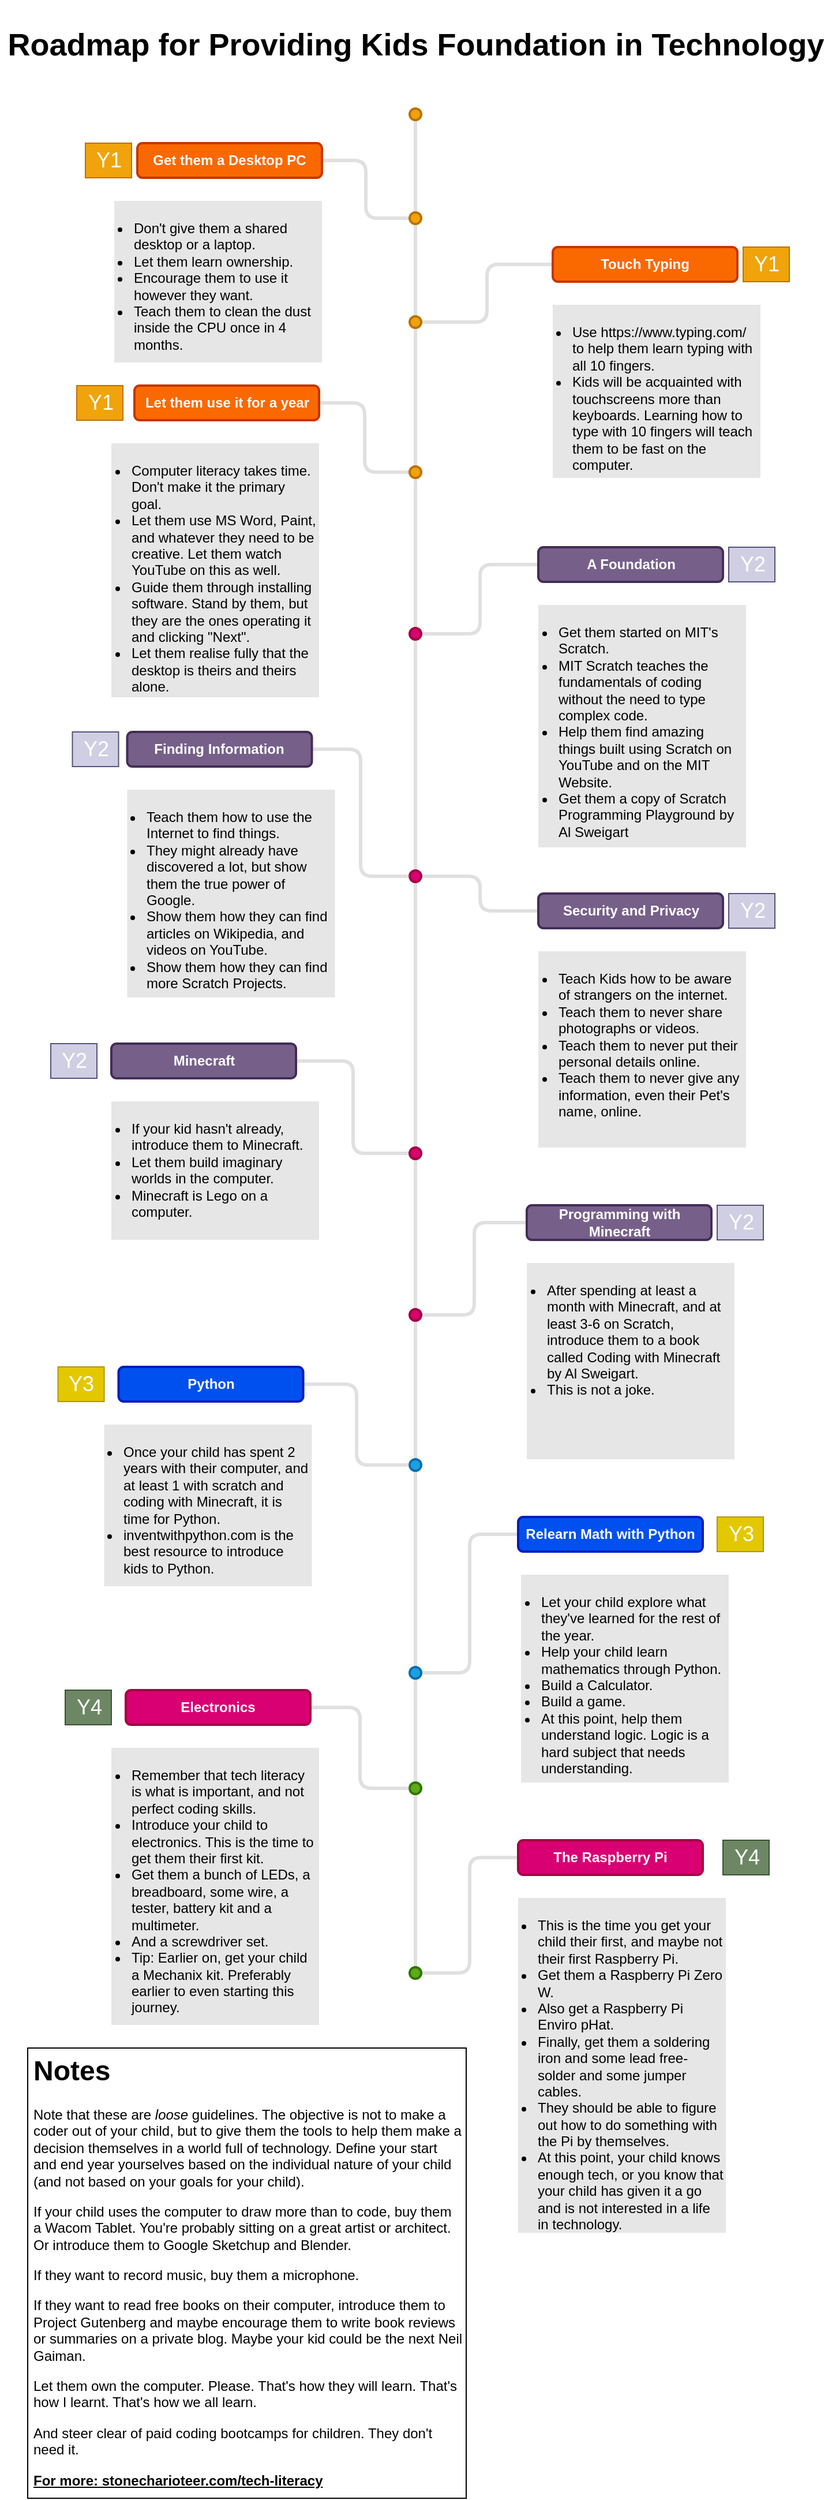 <mxfile version="13.7.7" type="github">
  <diagram id="ADbIuRsIv5Hx8pPA25rk" name="Page-1">
    <mxGraphModel dx="1422" dy="810" grid="1" gridSize="10" guides="1" tooltips="1" connect="1" arrows="1" fold="1" page="1" pageScale="1" pageWidth="850" pageHeight="1100" math="0" shadow="0">
      <root>
        <mxCell id="0" />
        <mxCell id="1" parent="0" />
        <mxCell id="pJR2RmS9D6GU43mJmb3n-33" value="" style="edgeStyle=elbowEdgeStyle;rounded=1;orthogonalLoop=1;jettySize=auto;html=1;endArrow=none;endFill=0;strokeColor=#999999;strokeWidth=3;opacity=30;" parent="1" source="pJR2RmS9D6GU43mJmb3n-24" target="pJR2RmS9D6GU43mJmb3n-32" edge="1">
          <mxGeometry relative="1" as="geometry" />
        </mxCell>
        <mxCell id="pJR2RmS9D6GU43mJmb3n-24" value="" style="ellipse;whiteSpace=wrap;html=1;aspect=fixed;fontColor=#ffffff;fillColor=#f0a30a;strokeWidth=2;strokeColor=#BD7000;" parent="1" vertex="1">
          <mxGeometry x="401" y="100" width="10" height="10" as="geometry" />
        </mxCell>
        <mxCell id="pJR2RmS9D6GU43mJmb3n-34" style="edgeStyle=elbowEdgeStyle;rounded=1;orthogonalLoop=1;jettySize=auto;html=1;entryX=0;entryY=0.5;entryDx=0;entryDy=0;endArrow=none;endFill=0;strokeColor=#999999;strokeWidth=3;opacity=30;" parent="1" source="pJR2RmS9D6GU43mJmb3n-29" target="pJR2RmS9D6GU43mJmb3n-32" edge="1">
          <mxGeometry relative="1" as="geometry" />
        </mxCell>
        <mxCell id="pJR2RmS9D6GU43mJmb3n-29" value="Get them a Desktop PC" style="rounded=1;whiteSpace=wrap;html=1;strokeColor=#C73500;strokeWidth=2;fillColor=#fa6800;fontColor=#ffffff;fontStyle=1" parent="1" vertex="1">
          <mxGeometry x="165" y="130" width="160" height="30" as="geometry" />
        </mxCell>
        <mxCell id="pJR2RmS9D6GU43mJmb3n-31" value="&lt;h2&gt;Roadmap for Providing Kids Foundation in Technology&lt;/h2&gt;" style="text;html=1;align=center;verticalAlign=middle;resizable=0;points=[];autosize=1;fontFamily=Helvetica;fontSize=18;" parent="1" vertex="1">
          <mxGeometry x="46" y="10" width="720" height="70" as="geometry" />
        </mxCell>
        <mxCell id="dCMkaDBT27g6itsRyK8f-4" value="" style="edgeStyle=elbowEdgeStyle;rounded=1;orthogonalLoop=1;jettySize=auto;html=1;endArrow=none;endFill=0;strokeColor=#999999;strokeWidth=3;fontFamily=Helvetica;fontSize=18;opacity=30;" parent="1" source="pJR2RmS9D6GU43mJmb3n-32" target="dCMkaDBT27g6itsRyK8f-3" edge="1">
          <mxGeometry relative="1" as="geometry" />
        </mxCell>
        <mxCell id="pJR2RmS9D6GU43mJmb3n-32" value="" style="ellipse;whiteSpace=wrap;html=1;aspect=fixed;fontColor=#ffffff;fillColor=#f0a30a;strokeWidth=2;strokeColor=#BD7000;" parent="1" vertex="1">
          <mxGeometry x="401" y="190" width="10" height="10" as="geometry" />
        </mxCell>
        <mxCell id="dCMkaDBT27g6itsRyK8f-1" value="&lt;ul&gt;&lt;li&gt;Don&#39;t give them a shared desktop or a laptop.&lt;/li&gt;&lt;li&gt;Let them learn ownership.&lt;br&gt;&lt;/li&gt;&lt;li&gt;Encourage them to use it however they want.&lt;/li&gt;&lt;li&gt;Teach them to clean the dust inside the CPU once in 4 months.&lt;br&gt;&lt;/li&gt;&lt;/ul&gt;" style="rounded=0;whiteSpace=wrap;html=1;strokeWidth=1;align=left;strokeColor=none;fillColor=#E6E6E6;verticalAlign=top;spacing=0;spacingLeft=-23;spacingRight=4;" parent="1" vertex="1">
          <mxGeometry x="145" y="180" width="180" height="140" as="geometry" />
        </mxCell>
        <mxCell id="dCMkaDBT27g6itsRyK8f-2" value="Y1" style="text;html=1;align=center;verticalAlign=middle;resizable=0;points=[];autosize=1;fontSize=18;fontFamily=Helvetica;fillColor=#f0a30a;strokeColor=#BD7000;fontColor=#ffffff;" parent="1" vertex="1">
          <mxGeometry x="120" y="130" width="40" height="30" as="geometry" />
        </mxCell>
        <mxCell id="dCMkaDBT27g6itsRyK8f-6" style="edgeStyle=elbowEdgeStyle;rounded=1;orthogonalLoop=1;jettySize=auto;html=1;endArrow=none;endFill=0;strokeColor=#999999;strokeWidth=3;fontFamily=Helvetica;fontSize=18;opacity=30;" parent="1" source="dCMkaDBT27g6itsRyK8f-3" target="dCMkaDBT27g6itsRyK8f-5" edge="1">
          <mxGeometry relative="1" as="geometry" />
        </mxCell>
        <mxCell id="dCMkaDBT27g6itsRyK8f-10" value="" style="edgeStyle=elbowEdgeStyle;rounded=1;orthogonalLoop=1;jettySize=auto;html=1;endArrow=none;endFill=0;strokeColor=#999999;strokeWidth=3;fontFamily=Helvetica;fontSize=18;opacity=30;" parent="1" source="dCMkaDBT27g6itsRyK8f-3" target="dCMkaDBT27g6itsRyK8f-9" edge="1">
          <mxGeometry relative="1" as="geometry" />
        </mxCell>
        <mxCell id="dCMkaDBT27g6itsRyK8f-3" value="" style="ellipse;whiteSpace=wrap;html=1;aspect=fixed;fontColor=#ffffff;fillColor=#f0a30a;strokeWidth=2;strokeColor=#BD7000;" parent="1" vertex="1">
          <mxGeometry x="401" y="280" width="10" height="10" as="geometry" />
        </mxCell>
        <mxCell id="dCMkaDBT27g6itsRyK8f-5" value="Touch Typing" style="rounded=1;whiteSpace=wrap;html=1;strokeColor=#C73500;strokeWidth=2;fillColor=#fa6800;fontColor=#ffffff;fontStyle=1" parent="1" vertex="1">
          <mxGeometry x="525" y="220" width="160" height="30" as="geometry" />
        </mxCell>
        <mxCell id="dCMkaDBT27g6itsRyK8f-7" value="&lt;ul&gt;&lt;li&gt;Use https://www.typing.com/ to help them learn typing with all 10 fingers.&lt;/li&gt;&lt;li&gt;Kids will be acquainted with touchscreens more than keyboards. Learning how to type with 10 fingers will teach them to be fast on the computer.&lt;br&gt;&lt;/li&gt;&lt;/ul&gt;" style="rounded=0;whiteSpace=wrap;html=1;strokeWidth=1;align=left;strokeColor=none;fillColor=#E6E6E6;verticalAlign=top;spacing=0;spacingLeft=-23;spacingRight=4;" parent="1" vertex="1">
          <mxGeometry x="525" y="270" width="180" height="150" as="geometry" />
        </mxCell>
        <mxCell id="dCMkaDBT27g6itsRyK8f-8" value="Y1" style="text;html=1;align=center;verticalAlign=middle;resizable=0;points=[];autosize=1;fontSize=18;fontFamily=Helvetica;fillColor=#f0a30a;strokeColor=#BD7000;fontColor=#ffffff;" parent="1" vertex="1">
          <mxGeometry x="690" y="220" width="40" height="30" as="geometry" />
        </mxCell>
        <mxCell id="T3fCoR8DOI1882rIEYq2-2" value="" style="edgeStyle=orthogonalEdgeStyle;rounded=0;orthogonalLoop=1;jettySize=auto;html=1;strokeWidth=3;strokeColor=#999999;opacity=30;endArrow=none;endFill=0;" edge="1" parent="1" source="dCMkaDBT27g6itsRyK8f-9" target="T3fCoR8DOI1882rIEYq2-1">
          <mxGeometry relative="1" as="geometry" />
        </mxCell>
        <mxCell id="T3fCoR8DOI1882rIEYq2-4" value="" style="edgeStyle=elbowEdgeStyle;rounded=1;orthogonalLoop=1;jettySize=auto;html=1;strokeWidth=3;opacity=30;strokeColor=#999999;endArrow=none;endFill=0;entryX=1;entryY=0.5;entryDx=0;entryDy=0;" edge="1" parent="1" source="dCMkaDBT27g6itsRyK8f-9" target="T3fCoR8DOI1882rIEYq2-5">
          <mxGeometry relative="1" as="geometry">
            <mxPoint x="265" y="400" as="targetPoint" />
          </mxGeometry>
        </mxCell>
        <mxCell id="dCMkaDBT27g6itsRyK8f-9" value="" style="ellipse;whiteSpace=wrap;html=1;aspect=fixed;fontColor=#ffffff;fillColor=#f0a30a;strokeWidth=2;strokeColor=#BD7000;" parent="1" vertex="1">
          <mxGeometry x="401" y="410" width="10" height="10" as="geometry" />
        </mxCell>
        <mxCell id="T3fCoR8DOI1882rIEYq2-9" value="" style="edgeStyle=elbowEdgeStyle;rounded=1;orthogonalLoop=1;jettySize=auto;html=1;endArrow=none;endFill=0;strokeColor=#999999;strokeWidth=3;opacity=30;" edge="1" parent="1" source="T3fCoR8DOI1882rIEYq2-1" target="T3fCoR8DOI1882rIEYq2-8">
          <mxGeometry relative="1" as="geometry" />
        </mxCell>
        <mxCell id="T3fCoR8DOI1882rIEYq2-13" style="edgeStyle=elbowEdgeStyle;rounded=1;orthogonalLoop=1;jettySize=auto;html=1;entryX=0;entryY=0.5;entryDx=0;entryDy=0;endArrow=none;endFill=0;strokeColor=#999999;strokeWidth=3;opacity=30;" edge="1" parent="1" source="T3fCoR8DOI1882rIEYq2-1" target="T3fCoR8DOI1882rIEYq2-10">
          <mxGeometry relative="1" as="geometry" />
        </mxCell>
        <mxCell id="T3fCoR8DOI1882rIEYq2-1" value="" style="ellipse;whiteSpace=wrap;html=1;aspect=fixed;fillColor=#d80073;strokeWidth=2;strokeColor=#A50040;fontColor=#ffffff;" vertex="1" parent="1">
          <mxGeometry x="401" y="550" width="10" height="10" as="geometry" />
        </mxCell>
        <mxCell id="T3fCoR8DOI1882rIEYq2-5" value="Let them use it for a year" style="rounded=1;whiteSpace=wrap;html=1;strokeColor=#C73500;strokeWidth=2;fillColor=#fa6800;fontColor=#ffffff;fontStyle=1" vertex="1" parent="1">
          <mxGeometry x="162.5" y="340" width="160" height="30" as="geometry" />
        </mxCell>
        <mxCell id="T3fCoR8DOI1882rIEYq2-6" value="Y1" style="text;html=1;align=center;verticalAlign=middle;resizable=0;points=[];autosize=1;fontSize=18;fontFamily=Helvetica;fillColor=#f0a30a;strokeColor=#BD7000;fontColor=#ffffff;" vertex="1" parent="1">
          <mxGeometry x="112.5" y="340" width="40" height="30" as="geometry" />
        </mxCell>
        <mxCell id="T3fCoR8DOI1882rIEYq2-7" value="&lt;ul&gt;&lt;li&gt;Computer literacy takes time. Don&#39;t make it the primary goal.&lt;/li&gt;&lt;li&gt;Let them use MS Word, Paint, and whatever they need to be creative. Let them watch YouTube on this as well.&lt;/li&gt;&lt;li&gt;Guide them through installing software. Stand by them, but they are the ones operating it and clicking &quot;Next&quot;.&lt;/li&gt;&lt;li&gt;Let them realise fully that the desktop is theirs and theirs alone.&lt;/li&gt;&lt;/ul&gt;" style="rounded=0;whiteSpace=wrap;html=1;strokeWidth=1;align=left;strokeColor=none;fillColor=#E6E6E6;verticalAlign=top;spacing=0;spacingLeft=-23;spacingRight=4;" vertex="1" parent="1">
          <mxGeometry x="142.5" y="390" width="180" height="220" as="geometry" />
        </mxCell>
        <mxCell id="T3fCoR8DOI1882rIEYq2-21" style="edgeStyle=elbowEdgeStyle;rounded=1;orthogonalLoop=1;jettySize=auto;html=1;entryX=0;entryY=0.5;entryDx=0;entryDy=0;endArrow=none;endFill=0;strokeColor=#999999;strokeWidth=3;fontColor=#FFFFFF;opacity=30;" edge="1" parent="1" source="T3fCoR8DOI1882rIEYq2-8" target="T3fCoR8DOI1882rIEYq2-18">
          <mxGeometry relative="1" as="geometry" />
        </mxCell>
        <mxCell id="T3fCoR8DOI1882rIEYq2-23" value="" style="edgeStyle=elbowEdgeStyle;rounded=1;orthogonalLoop=1;jettySize=auto;html=1;endArrow=none;endFill=0;strokeColor=#999999;strokeWidth=3;fontColor=#FFFFFF;opacity=30;" edge="1" parent="1" source="T3fCoR8DOI1882rIEYq2-8" target="T3fCoR8DOI1882rIEYq2-22">
          <mxGeometry relative="1" as="geometry" />
        </mxCell>
        <mxCell id="T3fCoR8DOI1882rIEYq2-8" value="" style="ellipse;whiteSpace=wrap;html=1;aspect=fixed;fontColor=#ffffff;fillColor=#d80073;strokeWidth=2;strokeColor=#A50040;" vertex="1" parent="1">
          <mxGeometry x="401" y="760" width="10" height="10" as="geometry" />
        </mxCell>
        <mxCell id="T3fCoR8DOI1882rIEYq2-10" value="A Foundation" style="rounded=1;whiteSpace=wrap;html=1;strokeColor=#432D57;strokeWidth=2;fillColor=#76608a;fontColor=#ffffff;fontStyle=1" vertex="1" parent="1">
          <mxGeometry x="512.5" y="480" width="160" height="30" as="geometry" />
        </mxCell>
        <mxCell id="T3fCoR8DOI1882rIEYq2-11" value="&lt;ul&gt;&lt;li&gt;Get them started on MIT&#39;s Scratch.&lt;/li&gt;&lt;li&gt;MIT Scratch teaches the fundamentals of coding without the need to type complex code.&lt;/li&gt;&lt;li&gt;Help them find amazing things built using Scratch on YouTube and on the MIT Website.&lt;/li&gt;&lt;li&gt;Get them a copy of Scratch Programming Playground by Al Sweigart&lt;/li&gt;&lt;/ul&gt;" style="rounded=0;whiteSpace=wrap;html=1;strokeWidth=1;align=left;strokeColor=none;fillColor=#E6E6E6;verticalAlign=top;spacing=0;spacingLeft=-23;spacingRight=4;" vertex="1" parent="1">
          <mxGeometry x="512.5" y="530" width="180" height="210" as="geometry" />
        </mxCell>
        <mxCell id="T3fCoR8DOI1882rIEYq2-12" value="Y2" style="text;html=1;align=center;verticalAlign=middle;resizable=0;points=[];autosize=1;fontSize=18;fontFamily=Helvetica;fillColor=#d0cee2;strokeColor=#56517e;fontColor=#FFFFFF;" vertex="1" parent="1">
          <mxGeometry x="677.5" y="480" width="40" height="30" as="geometry" />
        </mxCell>
        <mxCell id="T3fCoR8DOI1882rIEYq2-17" style="edgeStyle=elbowEdgeStyle;rounded=1;orthogonalLoop=1;jettySize=auto;html=1;entryX=0;entryY=0.5;entryDx=0;entryDy=0;endArrow=none;endFill=0;strokeColor=#999999;strokeWidth=3;fontColor=#FFFFFF;opacity=30;" edge="1" parent="1" source="T3fCoR8DOI1882rIEYq2-14" target="T3fCoR8DOI1882rIEYq2-8">
          <mxGeometry relative="1" as="geometry" />
        </mxCell>
        <mxCell id="T3fCoR8DOI1882rIEYq2-14" value="Finding Information" style="rounded=1;whiteSpace=wrap;html=1;strokeColor=#432D57;strokeWidth=2;fillColor=#76608a;fontColor=#ffffff;fontStyle=1" vertex="1" parent="1">
          <mxGeometry x="156.25" y="640" width="160" height="30" as="geometry" />
        </mxCell>
        <mxCell id="T3fCoR8DOI1882rIEYq2-15" value="&lt;ul&gt;&lt;li&gt;Teach them how to use the Internet to find things.&lt;/li&gt;&lt;li&gt;They might already have discovered a lot, but show them the true power of Google.&lt;/li&gt;&lt;li&gt;Show them how they can find articles on Wikipedia, and videos on YouTube.&lt;/li&gt;&lt;li&gt;Show them how they can find more Scratch Projects.&lt;/li&gt;&lt;/ul&gt;" style="rounded=0;whiteSpace=wrap;html=1;strokeWidth=1;align=left;strokeColor=none;fillColor=#E6E6E6;verticalAlign=top;spacing=0;spacingLeft=-23;spacingRight=4;" vertex="1" parent="1">
          <mxGeometry x="156.25" y="690" width="180" height="180" as="geometry" />
        </mxCell>
        <mxCell id="T3fCoR8DOI1882rIEYq2-16" value="Y2" style="text;html=1;align=center;verticalAlign=middle;resizable=0;points=[];autosize=1;fontSize=18;fontFamily=Helvetica;fillColor=#d0cee2;strokeColor=#56517e;fontColor=#FFFFFF;" vertex="1" parent="1">
          <mxGeometry x="108.75" y="640" width="40" height="30" as="geometry" />
        </mxCell>
        <mxCell id="T3fCoR8DOI1882rIEYq2-18" value="Security and Privacy" style="rounded=1;whiteSpace=wrap;html=1;strokeColor=#432D57;strokeWidth=2;fillColor=#76608a;fontColor=#ffffff;fontStyle=1" vertex="1" parent="1">
          <mxGeometry x="512.5" y="780" width="160" height="30" as="geometry" />
        </mxCell>
        <mxCell id="T3fCoR8DOI1882rIEYq2-19" value="&lt;ul&gt;&lt;li&gt;Teach Kids how to be aware of strangers on the internet.&lt;/li&gt;&lt;li&gt;Teach them to never share photographs or videos.&lt;/li&gt;&lt;li&gt;Teach them to never put their personal details online.&lt;/li&gt;&lt;li&gt;Teach them to never give any information, even their Pet&#39;s name, online.&lt;/li&gt;&lt;/ul&gt;" style="rounded=0;whiteSpace=wrap;html=1;strokeWidth=1;align=left;strokeColor=none;fillColor=#E6E6E6;verticalAlign=top;spacing=0;spacingLeft=-23;spacingRight=4;" vertex="1" parent="1">
          <mxGeometry x="512.5" y="830" width="180" height="170" as="geometry" />
        </mxCell>
        <mxCell id="T3fCoR8DOI1882rIEYq2-20" value="Y2" style="text;html=1;align=center;verticalAlign=middle;resizable=0;points=[];autosize=1;fontSize=18;fontFamily=Helvetica;fillColor=#d0cee2;strokeColor=#56517e;fontColor=#FFFFFF;" vertex="1" parent="1">
          <mxGeometry x="677.5" y="780" width="40" height="30" as="geometry" />
        </mxCell>
        <mxCell id="T3fCoR8DOI1882rIEYq2-27" style="edgeStyle=elbowEdgeStyle;rounded=1;orthogonalLoop=1;jettySize=auto;html=1;entryX=1;entryY=0.5;entryDx=0;entryDy=0;endArrow=none;endFill=0;strokeColor=#999999;strokeWidth=3;fontColor=#FFFFFF;opacity=30;" edge="1" parent="1" source="T3fCoR8DOI1882rIEYq2-22" target="T3fCoR8DOI1882rIEYq2-24">
          <mxGeometry relative="1" as="geometry" />
        </mxCell>
        <mxCell id="T3fCoR8DOI1882rIEYq2-29" value="" style="edgeStyle=elbowEdgeStyle;rounded=1;orthogonalLoop=1;jettySize=auto;html=1;endArrow=none;endFill=0;strokeColor=#999999;strokeWidth=3;fontColor=#FFFFFF;opacity=30;" edge="1" parent="1" source="T3fCoR8DOI1882rIEYq2-22" target="T3fCoR8DOI1882rIEYq2-28">
          <mxGeometry relative="1" as="geometry" />
        </mxCell>
        <mxCell id="T3fCoR8DOI1882rIEYq2-22" value="" style="ellipse;whiteSpace=wrap;html=1;aspect=fixed;fontColor=#ffffff;fillColor=#d80073;strokeWidth=2;strokeColor=#A50040;" vertex="1" parent="1">
          <mxGeometry x="401" y="1000" width="10" height="10" as="geometry" />
        </mxCell>
        <mxCell id="T3fCoR8DOI1882rIEYq2-24" value="Minecraft" style="rounded=1;whiteSpace=wrap;html=1;strokeColor=#432D57;strokeWidth=2;fillColor=#76608a;fontColor=#ffffff;fontStyle=1" vertex="1" parent="1">
          <mxGeometry x="142.5" y="910" width="160" height="30" as="geometry" />
        </mxCell>
        <mxCell id="T3fCoR8DOI1882rIEYq2-25" value="&lt;ul&gt;&lt;li&gt;If your kid hasn&#39;t already, introduce them to Minecraft.&lt;/li&gt;&lt;li&gt;Let them build imaginary worlds in the computer.&lt;/li&gt;&lt;li&gt;Minecraft is Lego on a computer.&lt;/li&gt;&lt;/ul&gt;" style="rounded=0;whiteSpace=wrap;html=1;strokeWidth=1;align=left;strokeColor=none;fillColor=#E6E6E6;verticalAlign=top;spacing=0;spacingLeft=-23;spacingRight=4;" vertex="1" parent="1">
          <mxGeometry x="142.5" y="960" width="180" height="120" as="geometry" />
        </mxCell>
        <mxCell id="T3fCoR8DOI1882rIEYq2-26" value="Y2" style="text;html=1;align=center;verticalAlign=middle;resizable=0;points=[];autosize=1;fontSize=18;fontFamily=Helvetica;fillColor=#d0cee2;strokeColor=#56517e;fontColor=#FFFFFF;" vertex="1" parent="1">
          <mxGeometry x="90" y="910" width="40" height="30" as="geometry" />
        </mxCell>
        <mxCell id="T3fCoR8DOI1882rIEYq2-33" style="edgeStyle=elbowEdgeStyle;rounded=1;orthogonalLoop=1;jettySize=auto;html=1;entryX=0;entryY=0.5;entryDx=0;entryDy=0;endArrow=none;endFill=0;strokeColor=#999999;strokeWidth=3;fontColor=#FFFFFF;opacity=30;" edge="1" parent="1" source="T3fCoR8DOI1882rIEYq2-28" target="T3fCoR8DOI1882rIEYq2-30">
          <mxGeometry relative="1" as="geometry" />
        </mxCell>
        <mxCell id="T3fCoR8DOI1882rIEYq2-35" value="" style="edgeStyle=elbowEdgeStyle;rounded=1;orthogonalLoop=1;jettySize=auto;html=1;endArrow=none;endFill=0;strokeColor=#999999;strokeWidth=3;fontColor=#FFFFFF;opacity=30;" edge="1" parent="1" source="T3fCoR8DOI1882rIEYq2-28" target="T3fCoR8DOI1882rIEYq2-34">
          <mxGeometry relative="1" as="geometry" />
        </mxCell>
        <mxCell id="T3fCoR8DOI1882rIEYq2-28" value="" style="ellipse;whiteSpace=wrap;html=1;aspect=fixed;fontColor=#ffffff;fillColor=#d80073;strokeWidth=2;strokeColor=#A50040;" vertex="1" parent="1">
          <mxGeometry x="401" y="1140" width="10" height="10" as="geometry" />
        </mxCell>
        <mxCell id="T3fCoR8DOI1882rIEYq2-30" value="Programming with Minecraft" style="rounded=1;whiteSpace=wrap;html=1;strokeColor=#432D57;strokeWidth=2;fillColor=#76608a;fontColor=#ffffff;fontStyle=1" vertex="1" parent="1">
          <mxGeometry x="502.5" y="1050" width="160" height="30" as="geometry" />
        </mxCell>
        <mxCell id="T3fCoR8DOI1882rIEYq2-31" value="&lt;ul&gt;&lt;li&gt;After spending at least a month with Minecraft, and at least 3-6 on Scratch, introduce them to a book called Coding with Minecraft by Al Sweigart.&lt;/li&gt;&lt;li&gt;This is not a joke.&lt;/li&gt;&lt;/ul&gt;" style="rounded=0;whiteSpace=wrap;html=1;strokeWidth=1;align=left;strokeColor=none;fillColor=#E6E6E6;verticalAlign=top;spacing=0;spacingLeft=-23;spacingRight=4;" vertex="1" parent="1">
          <mxGeometry x="502.5" y="1100" width="180" height="170" as="geometry" />
        </mxCell>
        <mxCell id="T3fCoR8DOI1882rIEYq2-32" value="Y2" style="text;html=1;align=center;verticalAlign=middle;resizable=0;points=[];autosize=1;fontSize=18;fontFamily=Helvetica;fillColor=#d0cee2;strokeColor=#56517e;fontColor=#FFFFFF;" vertex="1" parent="1">
          <mxGeometry x="667.5" y="1050" width="40" height="30" as="geometry" />
        </mxCell>
        <mxCell id="T3fCoR8DOI1882rIEYq2-42" value="" style="edgeStyle=elbowEdgeStyle;rounded=1;orthogonalLoop=1;jettySize=auto;html=1;endArrow=none;endFill=0;strokeColor=#999999;strokeWidth=3;fontColor=#FFFFFF;opacity=30;" edge="1" parent="1" source="T3fCoR8DOI1882rIEYq2-34" target="T3fCoR8DOI1882rIEYq2-41">
          <mxGeometry relative="1" as="geometry" />
        </mxCell>
        <mxCell id="T3fCoR8DOI1882rIEYq2-34" value="" style="ellipse;whiteSpace=wrap;html=1;aspect=fixed;fillColor=#1ba1e2;strokeWidth=2;strokeColor=#006EAF;fontColor=#ffffff;" vertex="1" parent="1">
          <mxGeometry x="401" y="1270" width="10" height="10" as="geometry" />
        </mxCell>
        <mxCell id="T3fCoR8DOI1882rIEYq2-40" style="edgeStyle=elbowEdgeStyle;rounded=1;orthogonalLoop=1;jettySize=auto;html=1;entryX=0;entryY=0.5;entryDx=0;entryDy=0;endArrow=none;endFill=0;strokeColor=#999999;strokeWidth=3;fontColor=#FFFFFF;opacity=30;" edge="1" parent="1" source="T3fCoR8DOI1882rIEYq2-37" target="T3fCoR8DOI1882rIEYq2-34">
          <mxGeometry relative="1" as="geometry" />
        </mxCell>
        <mxCell id="T3fCoR8DOI1882rIEYq2-37" value="Python" style="rounded=1;whiteSpace=wrap;html=1;strokeColor=#001DBC;strokeWidth=2;fillColor=#0050ef;fontColor=#ffffff;fontStyle=1" vertex="1" parent="1">
          <mxGeometry x="148.75" y="1190" width="160" height="30" as="geometry" />
        </mxCell>
        <mxCell id="T3fCoR8DOI1882rIEYq2-38" value="&lt;ul&gt;&lt;li&gt;Once your child has spent 2 years with their computer, and at least 1 with scratch and coding with Minecraft, it is time for Python.&lt;/li&gt;&lt;li&gt;inventwithpython.com is the best resource to introduce kids to Python.&lt;/li&gt;&lt;/ul&gt;" style="rounded=0;whiteSpace=wrap;html=1;strokeWidth=1;align=left;strokeColor=none;fillColor=#E6E6E6;verticalAlign=top;spacing=0;spacingLeft=-23;spacingRight=4;" vertex="1" parent="1">
          <mxGeometry x="136.25" y="1240" width="180" height="140" as="geometry" />
        </mxCell>
        <mxCell id="T3fCoR8DOI1882rIEYq2-39" value="Y3" style="text;html=1;align=center;verticalAlign=middle;resizable=0;points=[];autosize=1;fontSize=18;fontFamily=Helvetica;fillColor=#e3c800;strokeColor=#B09500;fontColor=#ffffff;" vertex="1" parent="1">
          <mxGeometry x="96.25" y="1190" width="40" height="30" as="geometry" />
        </mxCell>
        <mxCell id="T3fCoR8DOI1882rIEYq2-46" style="edgeStyle=elbowEdgeStyle;rounded=1;orthogonalLoop=1;jettySize=auto;html=1;entryX=0;entryY=0.5;entryDx=0;entryDy=0;endArrow=none;endFill=0;strokeColor=#999999;strokeWidth=3;fontColor=#FFFFFF;opacity=30;" edge="1" parent="1" source="T3fCoR8DOI1882rIEYq2-41" target="T3fCoR8DOI1882rIEYq2-43">
          <mxGeometry relative="1" as="geometry" />
        </mxCell>
        <mxCell id="T3fCoR8DOI1882rIEYq2-49" value="" style="edgeStyle=elbowEdgeStyle;rounded=1;orthogonalLoop=1;jettySize=auto;html=1;endArrow=none;endFill=0;strokeColor=#999999;strokeWidth=3;fontColor=#FFFFFF;opacity=30;" edge="1" parent="1" source="T3fCoR8DOI1882rIEYq2-41" target="T3fCoR8DOI1882rIEYq2-48">
          <mxGeometry relative="1" as="geometry" />
        </mxCell>
        <mxCell id="T3fCoR8DOI1882rIEYq2-41" value="" style="ellipse;whiteSpace=wrap;html=1;aspect=fixed;fillColor=#1ba1e2;strokeWidth=2;strokeColor=#006EAF;fontColor=#ffffff;" vertex="1" parent="1">
          <mxGeometry x="401" y="1450" width="10" height="10" as="geometry" />
        </mxCell>
        <mxCell id="T3fCoR8DOI1882rIEYq2-43" value="Relearn Math with Python" style="rounded=1;whiteSpace=wrap;html=1;strokeColor=#001DBC;strokeWidth=2;fillColor=#0050ef;fontColor=#ffffff;fontStyle=1" vertex="1" parent="1">
          <mxGeometry x="495" y="1320" width="160" height="30" as="geometry" />
        </mxCell>
        <mxCell id="T3fCoR8DOI1882rIEYq2-44" value="&lt;ul&gt;&lt;li&gt;Let your child explore what they&#39;ve learned for the rest of the year.&lt;/li&gt;&lt;li&gt;Help your child learn mathematics through Python.&lt;/li&gt;&lt;li&gt;Build a Calculator.&lt;/li&gt;&lt;li&gt;Build a game.&lt;/li&gt;&lt;li&gt;At this point, help them understand logic. Logic is a hard subject that needs understanding.&lt;/li&gt;&lt;/ul&gt;" style="rounded=0;whiteSpace=wrap;html=1;strokeWidth=1;align=left;strokeColor=none;fillColor=#E6E6E6;verticalAlign=top;spacing=0;spacingLeft=-23;spacingRight=4;" vertex="1" parent="1">
          <mxGeometry x="497.5" y="1370" width="180" height="180" as="geometry" />
        </mxCell>
        <mxCell id="T3fCoR8DOI1882rIEYq2-45" value="Y3" style="text;html=1;align=center;verticalAlign=middle;resizable=0;points=[];autosize=1;fontSize=18;fontFamily=Helvetica;fillColor=#e3c800;strokeColor=#B09500;fontColor=#ffffff;" vertex="1" parent="1">
          <mxGeometry x="667.5" y="1320" width="40" height="30" as="geometry" />
        </mxCell>
        <mxCell id="T3fCoR8DOI1882rIEYq2-57" style="edgeStyle=elbowEdgeStyle;rounded=1;orthogonalLoop=1;jettySize=auto;html=1;entryX=0;entryY=0.5;entryDx=0;entryDy=0;endArrow=none;endFill=0;strokeColor=#999999;strokeWidth=3;fontColor=#FFFFFF;opacity=30;exitX=1;exitY=0.5;exitDx=0;exitDy=0;" edge="1" parent="1" source="T3fCoR8DOI1882rIEYq2-58" target="T3fCoR8DOI1882rIEYq2-54">
          <mxGeometry relative="1" as="geometry" />
        </mxCell>
        <mxCell id="T3fCoR8DOI1882rIEYq2-59" value="" style="edgeStyle=elbowEdgeStyle;rounded=1;orthogonalLoop=1;jettySize=auto;html=1;endArrow=none;endFill=0;strokeColor=#999999;strokeWidth=3;fontColor=#FFFFFF;opacity=30;" edge="1" parent="1" source="T3fCoR8DOI1882rIEYq2-48" target="T3fCoR8DOI1882rIEYq2-58">
          <mxGeometry relative="1" as="geometry" />
        </mxCell>
        <mxCell id="T3fCoR8DOI1882rIEYq2-48" value="" style="ellipse;whiteSpace=wrap;html=1;aspect=fixed;strokeWidth=2;fillColor=#60a917;strokeColor=#2D7600;fontColor=#ffffff;" vertex="1" parent="1">
          <mxGeometry x="401" y="1550" width="10" height="10" as="geometry" />
        </mxCell>
        <mxCell id="T3fCoR8DOI1882rIEYq2-53" style="edgeStyle=elbowEdgeStyle;rounded=1;orthogonalLoop=1;jettySize=auto;html=1;entryX=0;entryY=0.5;entryDx=0;entryDy=0;endArrow=none;endFill=0;strokeColor=#999999;strokeWidth=3;fontColor=#FFFFFF;opacity=30;" edge="1" parent="1" source="T3fCoR8DOI1882rIEYq2-50" target="T3fCoR8DOI1882rIEYq2-48">
          <mxGeometry relative="1" as="geometry" />
        </mxCell>
        <mxCell id="T3fCoR8DOI1882rIEYq2-50" value="Electronics" style="rounded=1;whiteSpace=wrap;html=1;strokeColor=#A50040;strokeWidth=2;fillColor=#d80073;fontColor=#ffffff;fontStyle=1" vertex="1" parent="1">
          <mxGeometry x="155" y="1470" width="160" height="30" as="geometry" />
        </mxCell>
        <mxCell id="T3fCoR8DOI1882rIEYq2-51" value="&lt;ul&gt;&lt;li&gt;Remember that tech literacy is what is important, and not perfect coding skills.&lt;/li&gt;&lt;li&gt;Introduce your child to electronics. This is the time to get them their first kit.&lt;/li&gt;&lt;li&gt;Get them a bunch of LEDs, a breadboard, some wire, a tester, battery kit and a multimeter.&lt;/li&gt;&lt;li&gt;And a screwdriver set.&lt;/li&gt;&lt;li&gt;Tip: Earlier on, get your child a Mechanix kit. Preferably earlier to even starting this journey.&lt;/li&gt;&lt;/ul&gt;" style="rounded=0;whiteSpace=wrap;html=1;strokeWidth=1;align=left;strokeColor=none;fillColor=#E6E6E6;verticalAlign=top;spacing=0;spacingLeft=-23;spacingRight=4;" vertex="1" parent="1">
          <mxGeometry x="142.5" y="1520" width="180" height="240" as="geometry" />
        </mxCell>
        <mxCell id="T3fCoR8DOI1882rIEYq2-52" value="Y4" style="text;html=1;align=center;verticalAlign=middle;resizable=0;points=[];autosize=1;fontSize=18;fontFamily=Helvetica;fillColor=#6d8764;strokeColor=#3A5431;fontColor=#ffffff;" vertex="1" parent="1">
          <mxGeometry x="102.5" y="1470" width="40" height="30" as="geometry" />
        </mxCell>
        <mxCell id="T3fCoR8DOI1882rIEYq2-54" value="The Raspberry Pi" style="rounded=1;whiteSpace=wrap;html=1;strokeColor=#A50040;strokeWidth=2;fillColor=#d80073;fontColor=#ffffff;fontStyle=1" vertex="1" parent="1">
          <mxGeometry x="495" y="1600" width="160" height="30" as="geometry" />
        </mxCell>
        <mxCell id="T3fCoR8DOI1882rIEYq2-55" value="&lt;ul&gt;&lt;li&gt;This is the time you get your child their first, and maybe not their first Raspberry Pi.&lt;/li&gt;&lt;li&gt;Get them a Raspberry Pi Zero W.&lt;/li&gt;&lt;li&gt;Also get a Raspberry Pi Enviro pHat.&lt;/li&gt;&lt;li&gt;Finally, get them a soldering iron and some lead free-solder and some jumper cables.&lt;/li&gt;&lt;li&gt;They should be able to figure out how to do something with the Pi by themselves.&lt;/li&gt;&lt;li&gt;At this point, your child knows enough tech, or you know that your child has given it a go and is not interested in a life in technology.&lt;/li&gt;&lt;/ul&gt;" style="rounded=0;whiteSpace=wrap;html=1;strokeWidth=1;align=left;strokeColor=none;fillColor=#E6E6E6;verticalAlign=top;spacing=0;spacingLeft=-23;spacingRight=4;" vertex="1" parent="1">
          <mxGeometry x="495" y="1650" width="180" height="290" as="geometry" />
        </mxCell>
        <mxCell id="T3fCoR8DOI1882rIEYq2-56" value="Y4" style="text;html=1;align=center;verticalAlign=middle;resizable=0;points=[];autosize=1;fontSize=18;fontFamily=Helvetica;fillColor=#6d8764;strokeColor=#3A5431;fontColor=#ffffff;" vertex="1" parent="1">
          <mxGeometry x="672.5" y="1600" width="40" height="30" as="geometry" />
        </mxCell>
        <mxCell id="T3fCoR8DOI1882rIEYq2-58" value="" style="ellipse;whiteSpace=wrap;html=1;aspect=fixed;strokeWidth=2;fillColor=#60a917;strokeColor=#2D7600;fontColor=#ffffff;" vertex="1" parent="1">
          <mxGeometry x="401" y="1710" width="10" height="10" as="geometry" />
        </mxCell>
        <mxCell id="T3fCoR8DOI1882rIEYq2-60" value="&lt;h1&gt;Notes&lt;/h1&gt;&lt;p&gt;Note that these are &lt;i&gt;loose&lt;/i&gt;&amp;nbsp;guidelines. The objective is not to make a coder out of your child, but to give them the tools to help them make a decision themselves in a world full of technology. Define your start and end year yourselves based on the individual nature of your child (and not based on your goals for your child).&lt;/p&gt;&lt;p&gt;If your child uses the computer to draw more than to code, buy them a Wacom Tablet. You&#39;re probably sitting on a great artist or architect. Or introduce them to Google Sketchup and Blender.&lt;/p&gt;&lt;p&gt;If they want to record music, buy them a microphone.&lt;/p&gt;&lt;p&gt;If they want to read free books on their computer, introduce them to Project Gutenberg and maybe encourage them to write book reviews or summaries on a private blog. Maybe your kid could be the next Neil Gaiman.&lt;/p&gt;&lt;p&gt;Let them own the computer. Please. That&#39;s how they will learn. That&#39;s how I learnt. That&#39;s how we all learn.&lt;/p&gt;&lt;p&gt;And steer clear of paid coding bootcamps for children. They don&#39;t need it.&lt;/p&gt;&lt;p&gt;&lt;b&gt;&lt;u&gt;For more: stonecharioteer.com/tech-literacy&lt;/u&gt;&lt;/b&gt;&lt;/p&gt;" style="text;html=1;spacing=5;spacingTop=-20;whiteSpace=wrap;overflow=hidden;rounded=0;strokeColor=#000000;" vertex="1" parent="1">
          <mxGeometry x="70" y="1780" width="380" height="390" as="geometry" />
        </mxCell>
      </root>
    </mxGraphModel>
  </diagram>
</mxfile>
